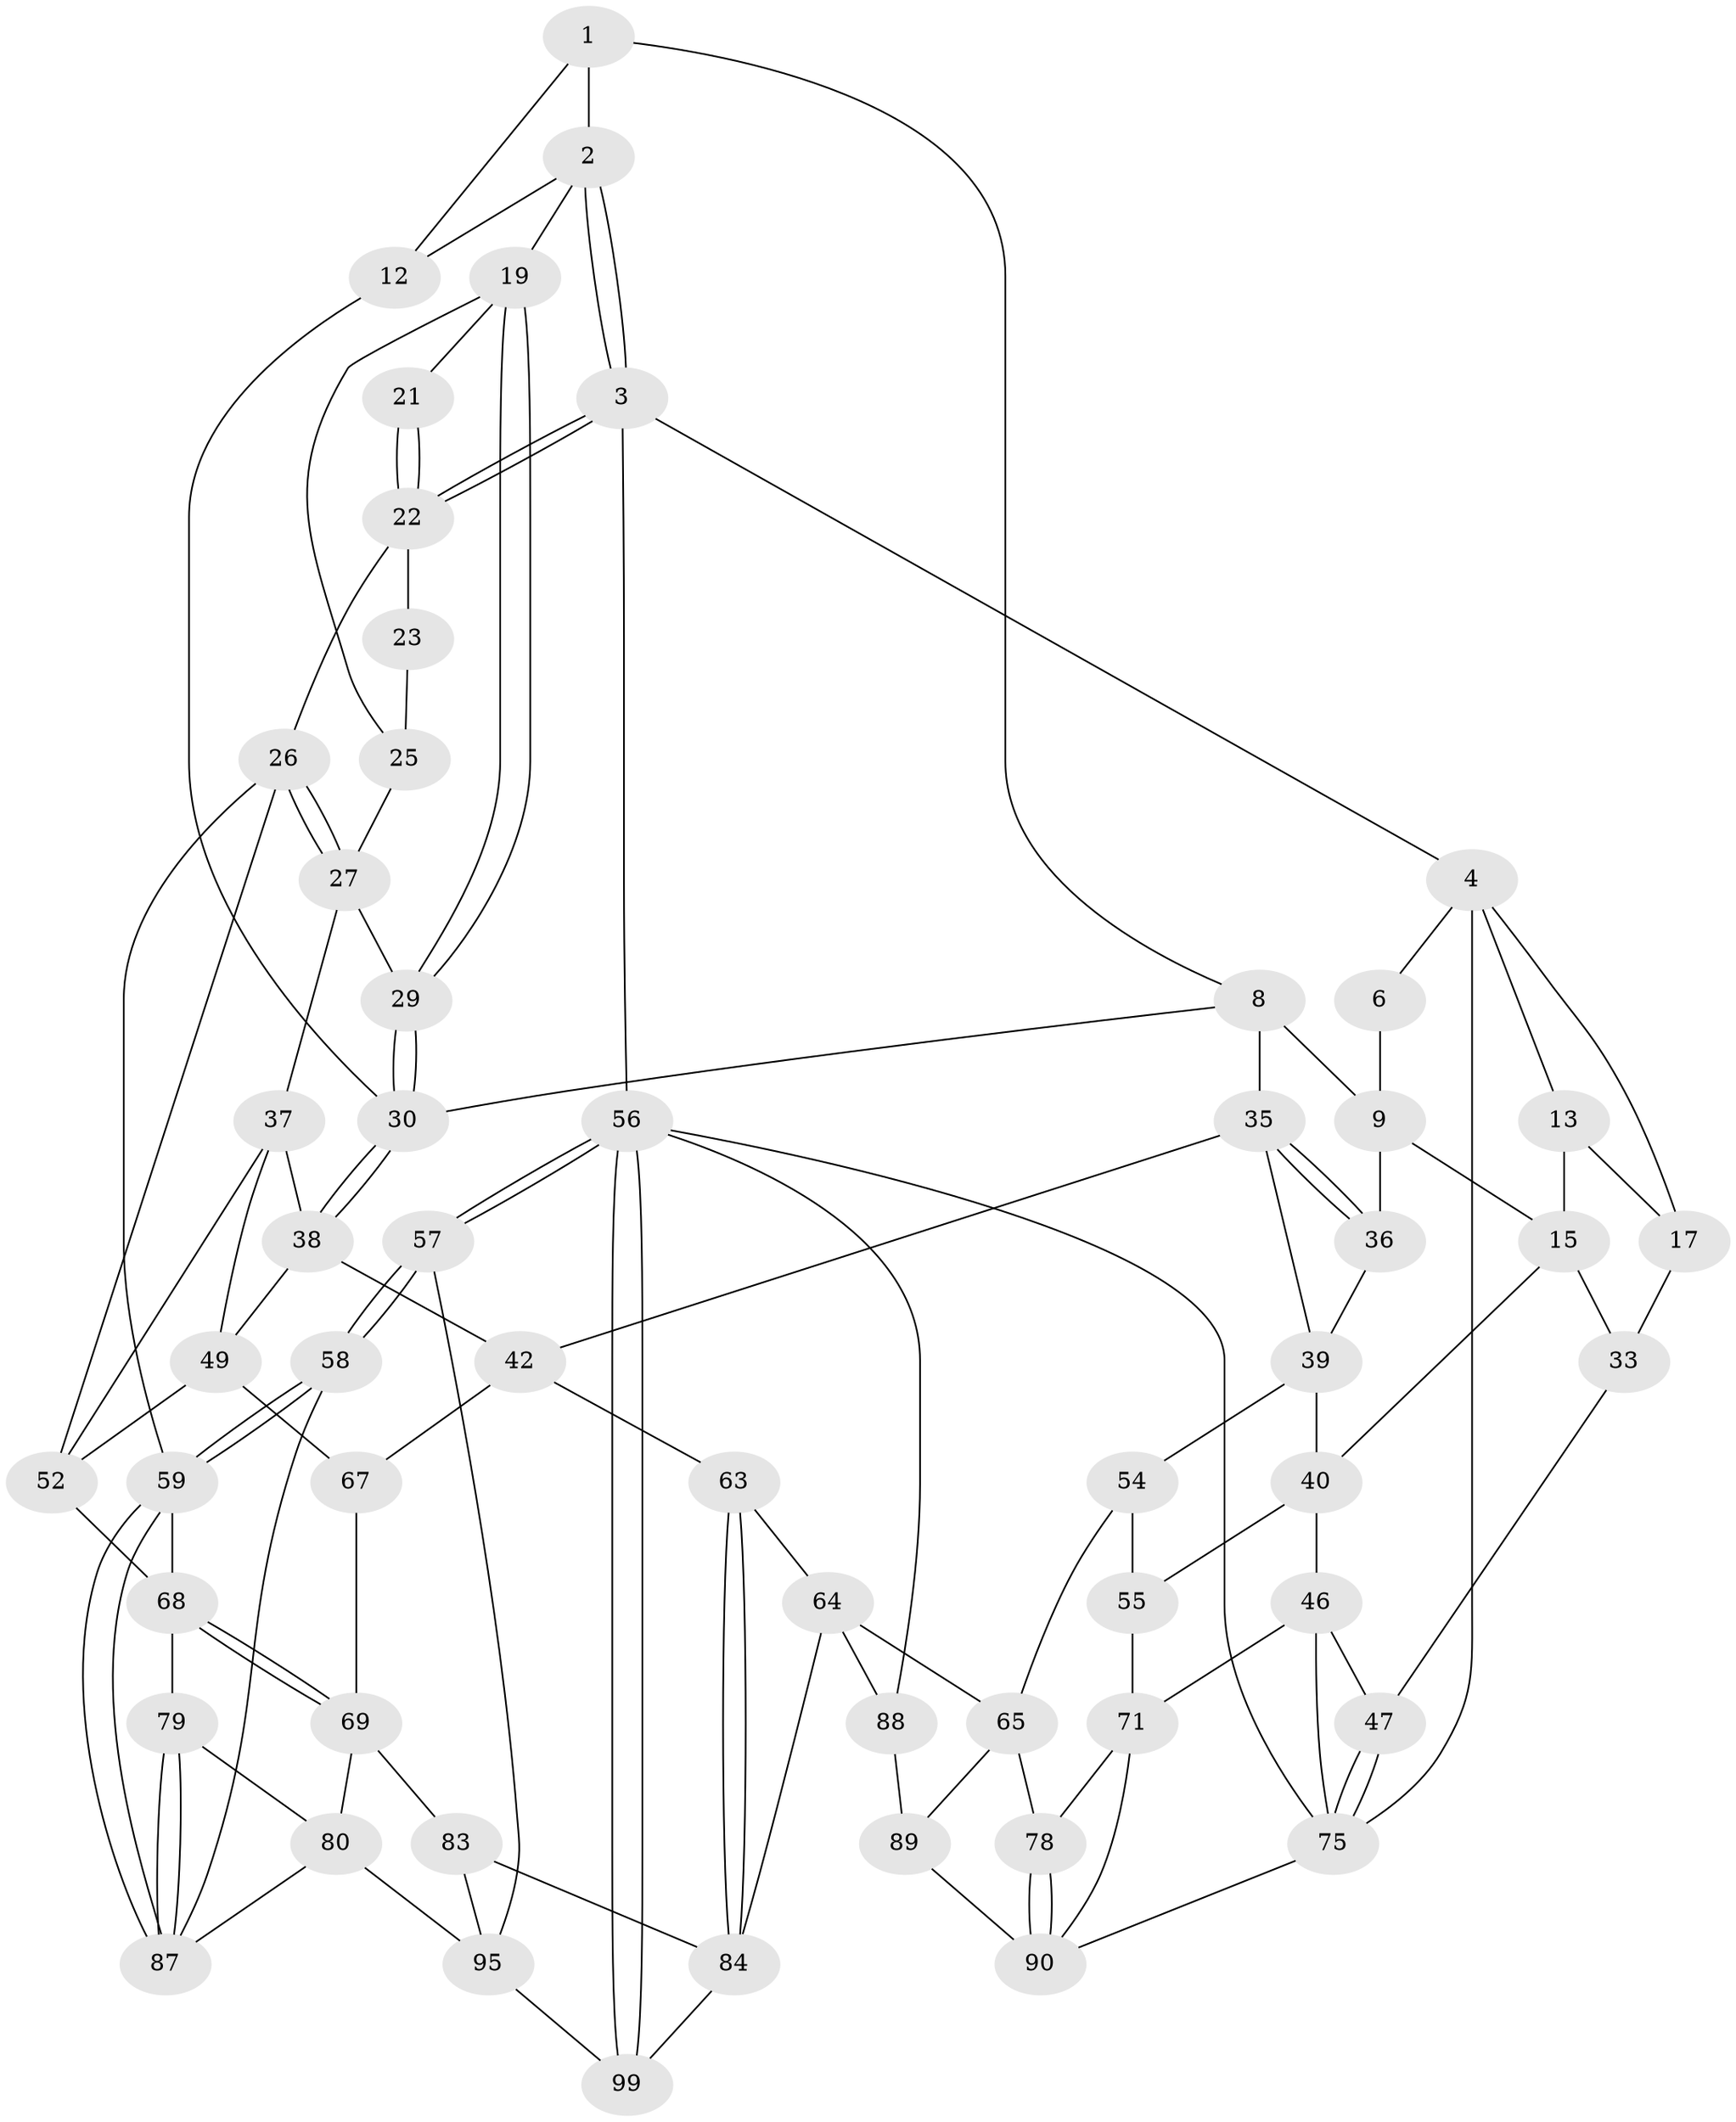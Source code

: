 // original degree distribution, {3: 0.0297029702970297, 4: 0.22772277227722773, 6: 0.21782178217821782, 5: 0.5247524752475248}
// Generated by graph-tools (version 1.1) at 2025/11/02/21/25 10:11:13]
// undirected, 57 vertices, 120 edges
graph export_dot {
graph [start="1"]
  node [color=gray90,style=filled];
  1 [pos="+0.4874198372698899+0",super="+7"];
  2 [pos="+0.672715540291301+0",super="+11"];
  3 [pos="+1+0"];
  4 [pos="+0+0",super="+5"];
  6 [pos="+0.41659354666215287+0",super="+10"];
  8 [pos="+0.3714384714179597+0.17958504090327962",super="+34"];
  9 [pos="+0.3643661697993023+0.17751196669943334",super="+14"];
  12 [pos="+0.5794164708726987+0.20583462717627596"];
  13 [pos="+0.1774232542186123+0.11705706733541539",super="+16"];
  15 [pos="+0.27142779646797777+0.2568317376374677",super="+32"];
  17 [pos="+0.149099387618508+0.1862431081205811",super="+18"];
  19 [pos="+0.7531077466001219+0.14286177839406072",super="+20"];
  21 [pos="+0.8530770869871959+0.09974048619058665"];
  22 [pos="+1+0",super="+24"];
  23 [pos="+0.8780551137366085+0.1682583040025832"];
  25 [pos="+0.8762294766283277+0.16893198579500474"];
  26 [pos="+1+0.10416297307247059",super="+51"];
  27 [pos="+0.8775031745989714+0.29441689554855915",super="+28"];
  29 [pos="+0.7591303751069293+0.23560566840270705"];
  30 [pos="+0.6976916486080167+0.3084016404300576",super="+31"];
  33 [pos="+0.07735878643865414+0.3263062891004556",super="+44"];
  35 [pos="+0.48432810574994595+0.39304689612141464",super="+43"];
  36 [pos="+0.4412335355887441+0.37592151567562454"];
  37 [pos="+0.8626841409685665+0.37372860012009734",super="+48"];
  38 [pos="+0.7060063056769029+0.35531795375749975",super="+41"];
  39 [pos="+0.27356993791617834+0.3900403374234521",super="+53"];
  40 [pos="+0.2602434980243241+0.38734818644186486",super="+45"];
  42 [pos="+0.535519424591488+0.4535370589115675",super="+62"];
  46 [pos="+0.06861791230899345+0.5078065329219936",super="+73"];
  47 [pos="+0+0.4188963444556491"];
  49 [pos="+0.8174188305028529+0.4886480834305911",super="+50"];
  52 [pos="+1+0.4584124792821704",super="+61"];
  54 [pos="+0.4043776738154772+0.5299014534426061",super="+66"];
  55 [pos="+0.2169728996579061+0.5159357521801887",super="+70"];
  56 [pos="+1+1",super="+101"];
  57 [pos="+1+1",super="+94"];
  58 [pos="+1+0.8109738431662231",super="+93"];
  59 [pos="+1+0.7657192841422326",super="+60"];
  63 [pos="+0.5957836138072856+0.6424412968656508"];
  64 [pos="+0.4876879088514793+0.6741337018389028",super="+86"];
  65 [pos="+0.4336986720421492+0.6726989269761434",super="+77"];
  67 [pos="+0.6866219679011321+0.6071244667436335"];
  68 [pos="+0.8913970815322314+0.6018053681108747",super="+74"];
  69 [pos="+0.6944344175917512+0.6130347961029646",super="+82"];
  71 [pos="+0.23764398785780388+0.7020510319862104",super="+72"];
  75 [pos="+0+0.6685973392204259",super="+76"];
  78 [pos="+0.281518348987985+0.7200789796893068"];
  79 [pos="+0.8875346030919212+0.6968785711389874"];
  80 [pos="+0.8478417706269727+0.7429306355098648",super="+81"];
  83 [pos="+0.6610387367284588+0.819460607469298"];
  84 [pos="+0.6223371735180073+0.8021581905997012",super="+85"];
  87 [pos="+1+0.7478509991635516",super="+92"];
  88 [pos="+0.4980122410913993+0.830771183299798",super="+98"];
  89 [pos="+0.3979093194260688+0.7946495569951713",super="+96"];
  90 [pos="+0.27474164035533744+1",super="+91"];
  95 [pos="+0.8348280066905313+0.897197304202588",super="+97"];
  99 [pos="+0.6431845856671531+1",super="+100"];
  1 -- 2;
  1 -- 8;
  1 -- 12;
  2 -- 3;
  2 -- 3;
  2 -- 19;
  2 -- 12;
  3 -- 4;
  3 -- 22;
  3 -- 22;
  3 -- 56;
  4 -- 17;
  4 -- 75;
  4 -- 13;
  4 -- 6;
  6 -- 9;
  8 -- 9;
  8 -- 35;
  8 -- 30;
  9 -- 36;
  9 -- 15;
  12 -- 30;
  13 -- 17;
  13 -- 15;
  15 -- 40;
  15 -- 33;
  17 -- 33 [weight=2];
  19 -- 29;
  19 -- 29;
  19 -- 25;
  19 -- 21;
  21 -- 22;
  21 -- 22;
  22 -- 26;
  22 -- 23;
  23 -- 25;
  25 -- 27;
  26 -- 27;
  26 -- 27;
  26 -- 52;
  26 -- 59;
  27 -- 37;
  27 -- 29;
  29 -- 30;
  29 -- 30;
  30 -- 38;
  30 -- 38;
  33 -- 47;
  35 -- 36;
  35 -- 36;
  35 -- 42;
  35 -- 39;
  36 -- 39;
  37 -- 38;
  37 -- 49;
  37 -- 52;
  38 -- 42;
  38 -- 49;
  39 -- 40;
  39 -- 54;
  40 -- 46;
  40 -- 55;
  42 -- 67;
  42 -- 63;
  46 -- 47;
  46 -- 75;
  46 -- 71;
  47 -- 75;
  47 -- 75;
  49 -- 52;
  49 -- 67;
  52 -- 68;
  54 -- 55 [weight=2];
  54 -- 65;
  55 -- 71;
  56 -- 57;
  56 -- 57;
  56 -- 99 [weight=2];
  56 -- 99;
  56 -- 88;
  56 -- 75;
  57 -- 58 [weight=2];
  57 -- 58;
  57 -- 95;
  58 -- 59;
  58 -- 59;
  58 -- 87;
  59 -- 87;
  59 -- 87;
  59 -- 68;
  63 -- 64;
  63 -- 84;
  63 -- 84;
  64 -- 65;
  64 -- 88;
  64 -- 84;
  65 -- 89;
  65 -- 78;
  67 -- 69;
  68 -- 69;
  68 -- 69;
  68 -- 79;
  69 -- 83;
  69 -- 80;
  71 -- 78;
  71 -- 90;
  75 -- 90;
  78 -- 90;
  78 -- 90;
  79 -- 80;
  79 -- 87;
  79 -- 87;
  80 -- 87;
  80 -- 95;
  83 -- 84;
  83 -- 95;
  84 -- 99;
  88 -- 89 [weight=2];
  89 -- 90;
  95 -- 99;
}
